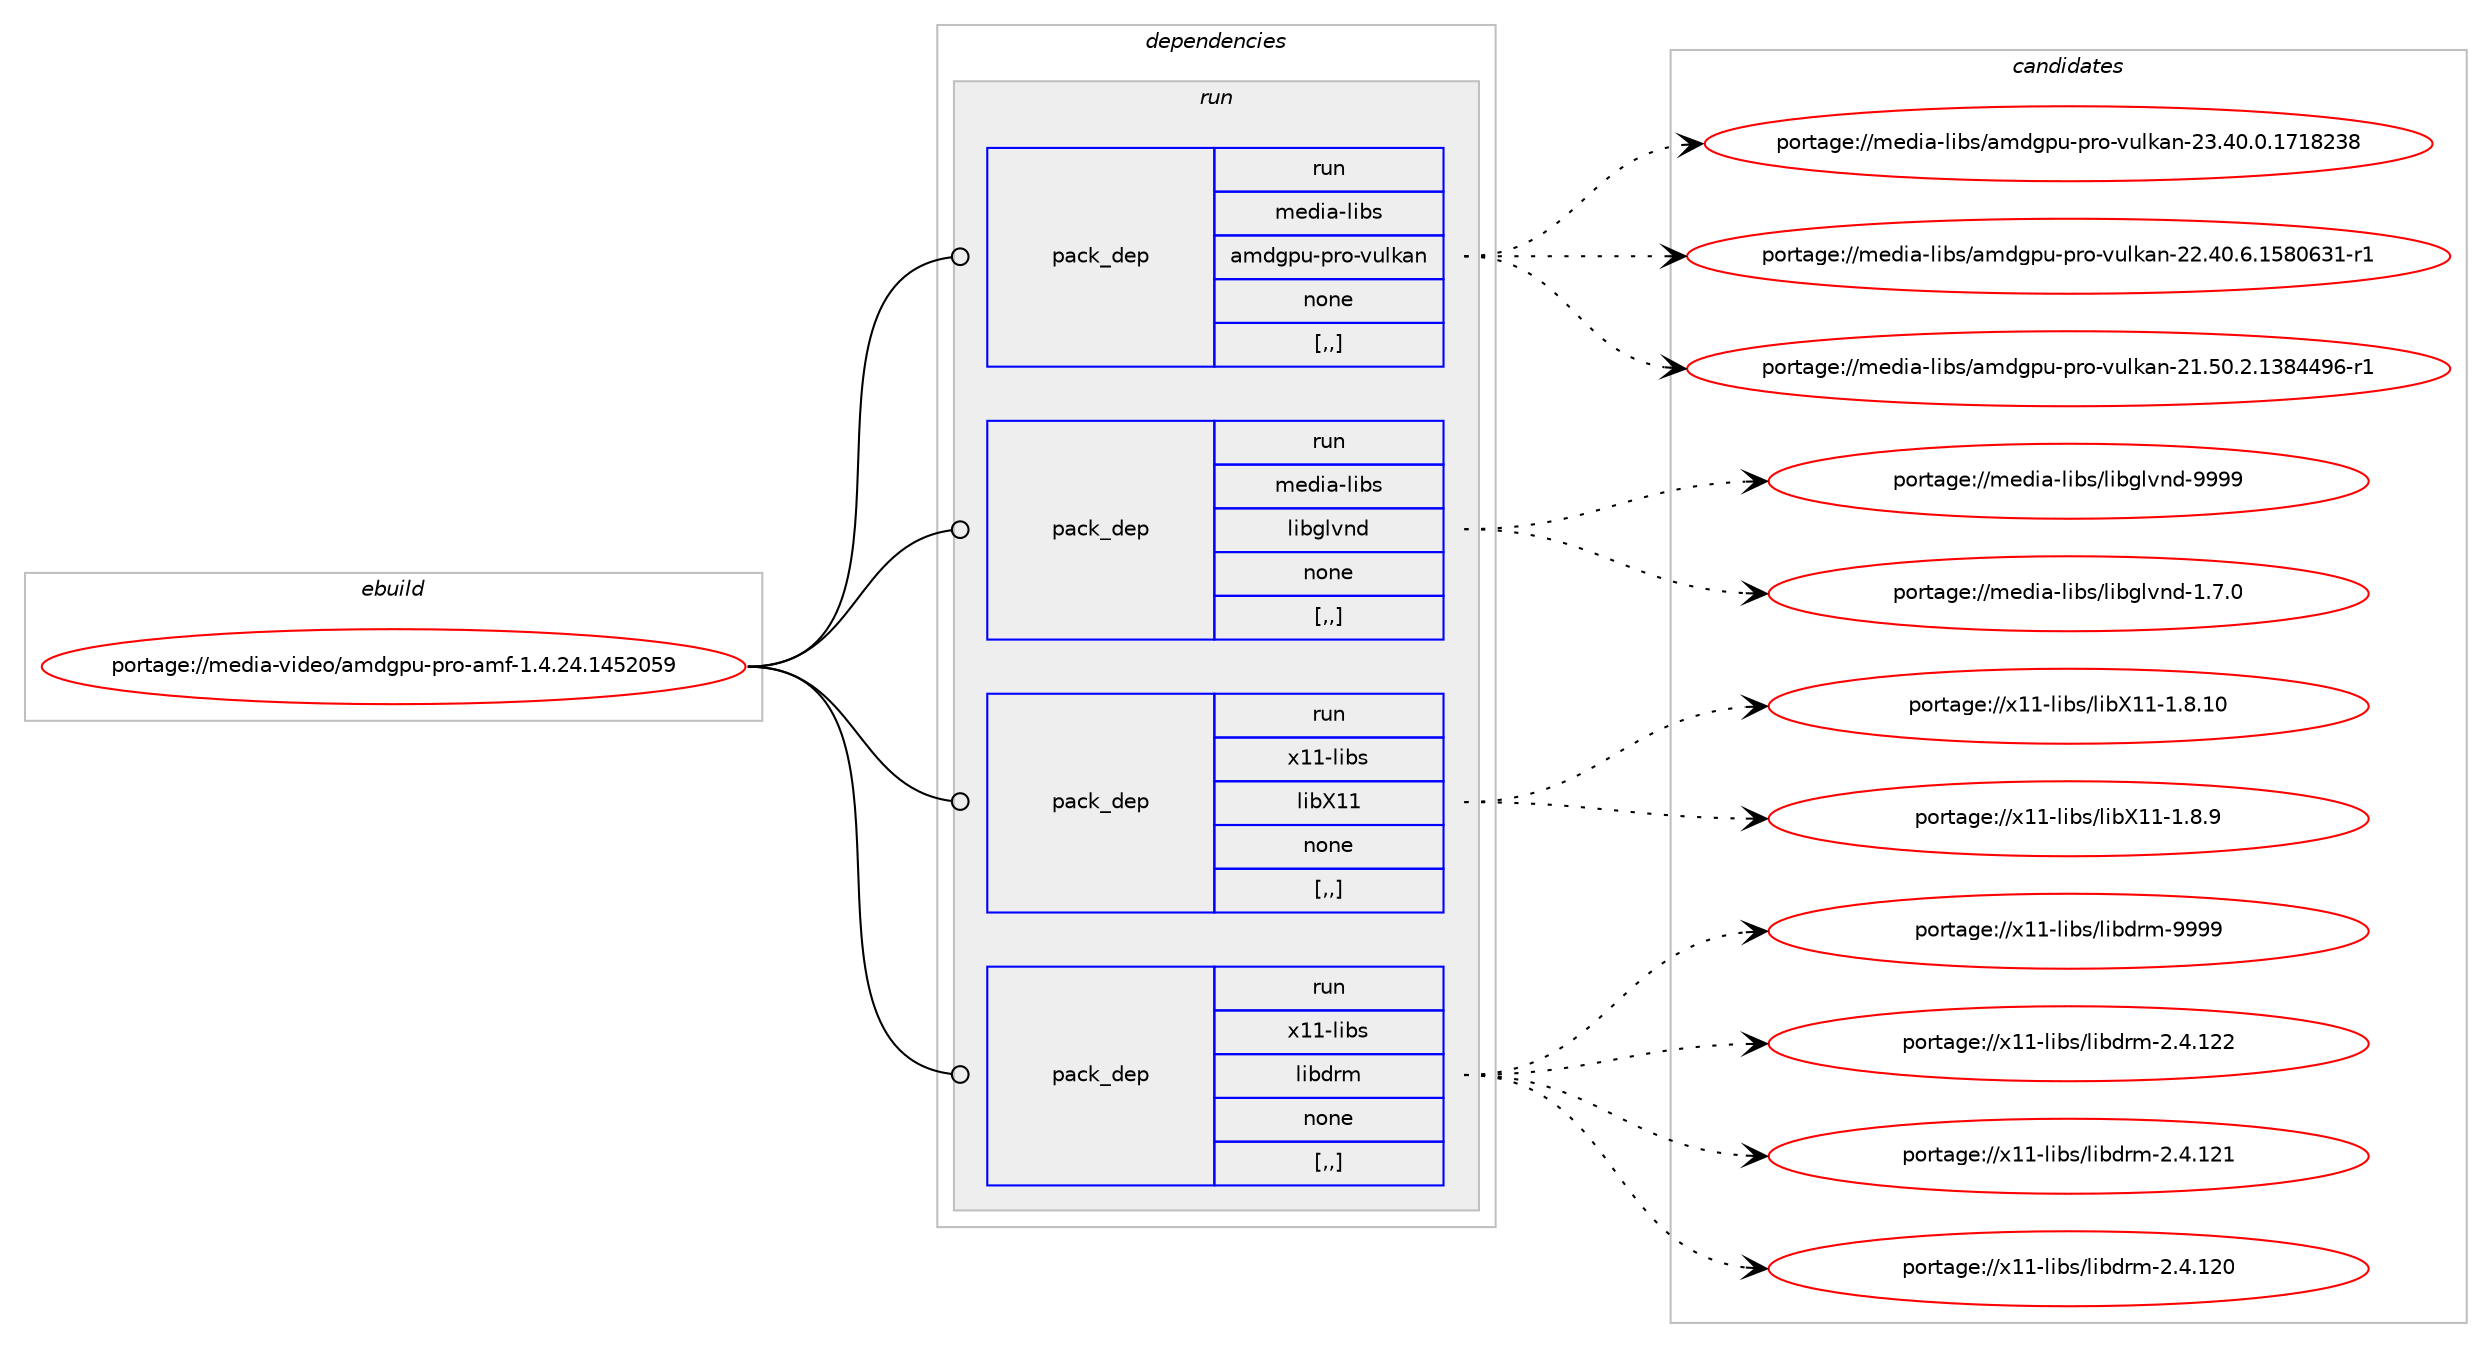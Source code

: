 digraph prolog {

# *************
# Graph options
# *************

newrank=true;
concentrate=true;
compound=true;
graph [rankdir=LR,fontname=Helvetica,fontsize=10,ranksep=1.5];#, ranksep=2.5, nodesep=0.2];
edge  [arrowhead=vee];
node  [fontname=Helvetica,fontsize=10];

# **********
# The ebuild
# **********

subgraph cluster_leftcol {
color=gray;
label=<<i>ebuild</i>>;
id [label="portage://media-video/amdgpu-pro-amf-1.4.24.1452059", color=red, width=4, href="../media-video/amdgpu-pro-amf-1.4.24.1452059.svg"];
}

# ****************
# The dependencies
# ****************

subgraph cluster_midcol {
color=gray;
label=<<i>dependencies</i>>;
subgraph cluster_compile {
fillcolor="#eeeeee";
style=filled;
label=<<i>compile</i>>;
}
subgraph cluster_compileandrun {
fillcolor="#eeeeee";
style=filled;
label=<<i>compile and run</i>>;
}
subgraph cluster_run {
fillcolor="#eeeeee";
style=filled;
label=<<i>run</i>>;
subgraph pack239710 {
dependency324730 [label=<<TABLE BORDER="0" CELLBORDER="1" CELLSPACING="0" CELLPADDING="4" WIDTH="220"><TR><TD ROWSPAN="6" CELLPADDING="30">pack_dep</TD></TR><TR><TD WIDTH="110">run</TD></TR><TR><TD>media-libs</TD></TR><TR><TD>amdgpu-pro-vulkan</TD></TR><TR><TD>none</TD></TR><TR><TD>[,,]</TD></TR></TABLE>>, shape=none, color=blue];
}
id:e -> dependency324730:w [weight=20,style="solid",arrowhead="odot"];
subgraph pack239711 {
dependency324731 [label=<<TABLE BORDER="0" CELLBORDER="1" CELLSPACING="0" CELLPADDING="4" WIDTH="220"><TR><TD ROWSPAN="6" CELLPADDING="30">pack_dep</TD></TR><TR><TD WIDTH="110">run</TD></TR><TR><TD>media-libs</TD></TR><TR><TD>libglvnd</TD></TR><TR><TD>none</TD></TR><TR><TD>[,,]</TD></TR></TABLE>>, shape=none, color=blue];
}
id:e -> dependency324731:w [weight=20,style="solid",arrowhead="odot"];
subgraph pack239712 {
dependency324732 [label=<<TABLE BORDER="0" CELLBORDER="1" CELLSPACING="0" CELLPADDING="4" WIDTH="220"><TR><TD ROWSPAN="6" CELLPADDING="30">pack_dep</TD></TR><TR><TD WIDTH="110">run</TD></TR><TR><TD>x11-libs</TD></TR><TR><TD>libX11</TD></TR><TR><TD>none</TD></TR><TR><TD>[,,]</TD></TR></TABLE>>, shape=none, color=blue];
}
id:e -> dependency324732:w [weight=20,style="solid",arrowhead="odot"];
subgraph pack239713 {
dependency324733 [label=<<TABLE BORDER="0" CELLBORDER="1" CELLSPACING="0" CELLPADDING="4" WIDTH="220"><TR><TD ROWSPAN="6" CELLPADDING="30">pack_dep</TD></TR><TR><TD WIDTH="110">run</TD></TR><TR><TD>x11-libs</TD></TR><TR><TD>libdrm</TD></TR><TR><TD>none</TD></TR><TR><TD>[,,]</TD></TR></TABLE>>, shape=none, color=blue];
}
id:e -> dependency324733:w [weight=20,style="solid",arrowhead="odot"];
}
}

# **************
# The candidates
# **************

subgraph cluster_choices {
rank=same;
color=gray;
label=<<i>candidates</i>>;

subgraph choice239710 {
color=black;
nodesep=1;
choice109101100105974510810598115479710910010311211745112114111451181171081079711045505146524846484649554956505156 [label="portage://media-libs/amdgpu-pro-vulkan-23.40.0.1718238", color=red, width=4,href="../media-libs/amdgpu-pro-vulkan-23.40.0.1718238.svg"];
choice1091011001059745108105981154797109100103112117451121141114511811710810797110455050465248465446495356485451494511449 [label="portage://media-libs/amdgpu-pro-vulkan-22.40.6.1580631-r1", color=red, width=4,href="../media-libs/amdgpu-pro-vulkan-22.40.6.1580631-r1.svg"];
choice1091011001059745108105981154797109100103112117451121141114511811710810797110455049465348465046495156525257544511449 [label="portage://media-libs/amdgpu-pro-vulkan-21.50.2.1384496-r1", color=red, width=4,href="../media-libs/amdgpu-pro-vulkan-21.50.2.1384496-r1.svg"];
dependency324730:e -> choice109101100105974510810598115479710910010311211745112114111451181171081079711045505146524846484649554956505156:w [style=dotted,weight="100"];
dependency324730:e -> choice1091011001059745108105981154797109100103112117451121141114511811710810797110455050465248465446495356485451494511449:w [style=dotted,weight="100"];
dependency324730:e -> choice1091011001059745108105981154797109100103112117451121141114511811710810797110455049465348465046495156525257544511449:w [style=dotted,weight="100"];
}
subgraph choice239711 {
color=black;
nodesep=1;
choice10910110010597451081059811547108105981031081181101004557575757 [label="portage://media-libs/libglvnd-9999", color=red, width=4,href="../media-libs/libglvnd-9999.svg"];
choice1091011001059745108105981154710810598103108118110100454946554648 [label="portage://media-libs/libglvnd-1.7.0", color=red, width=4,href="../media-libs/libglvnd-1.7.0.svg"];
dependency324731:e -> choice10910110010597451081059811547108105981031081181101004557575757:w [style=dotted,weight="100"];
dependency324731:e -> choice1091011001059745108105981154710810598103108118110100454946554648:w [style=dotted,weight="100"];
}
subgraph choice239712 {
color=black;
nodesep=1;
choice12049494510810598115471081059888494945494656464948 [label="portage://x11-libs/libX11-1.8.10", color=red, width=4,href="../x11-libs/libX11-1.8.10.svg"];
choice120494945108105981154710810598884949454946564657 [label="portage://x11-libs/libX11-1.8.9", color=red, width=4,href="../x11-libs/libX11-1.8.9.svg"];
dependency324732:e -> choice12049494510810598115471081059888494945494656464948:w [style=dotted,weight="100"];
dependency324732:e -> choice120494945108105981154710810598884949454946564657:w [style=dotted,weight="100"];
}
subgraph choice239713 {
color=black;
nodesep=1;
choice1204949451081059811547108105981001141094557575757 [label="portage://x11-libs/libdrm-9999", color=red, width=4,href="../x11-libs/libdrm-9999.svg"];
choice1204949451081059811547108105981001141094550465246495050 [label="portage://x11-libs/libdrm-2.4.122", color=red, width=4,href="../x11-libs/libdrm-2.4.122.svg"];
choice1204949451081059811547108105981001141094550465246495049 [label="portage://x11-libs/libdrm-2.4.121", color=red, width=4,href="../x11-libs/libdrm-2.4.121.svg"];
choice1204949451081059811547108105981001141094550465246495048 [label="portage://x11-libs/libdrm-2.4.120", color=red, width=4,href="../x11-libs/libdrm-2.4.120.svg"];
dependency324733:e -> choice1204949451081059811547108105981001141094557575757:w [style=dotted,weight="100"];
dependency324733:e -> choice1204949451081059811547108105981001141094550465246495050:w [style=dotted,weight="100"];
dependency324733:e -> choice1204949451081059811547108105981001141094550465246495049:w [style=dotted,weight="100"];
dependency324733:e -> choice1204949451081059811547108105981001141094550465246495048:w [style=dotted,weight="100"];
}
}

}
